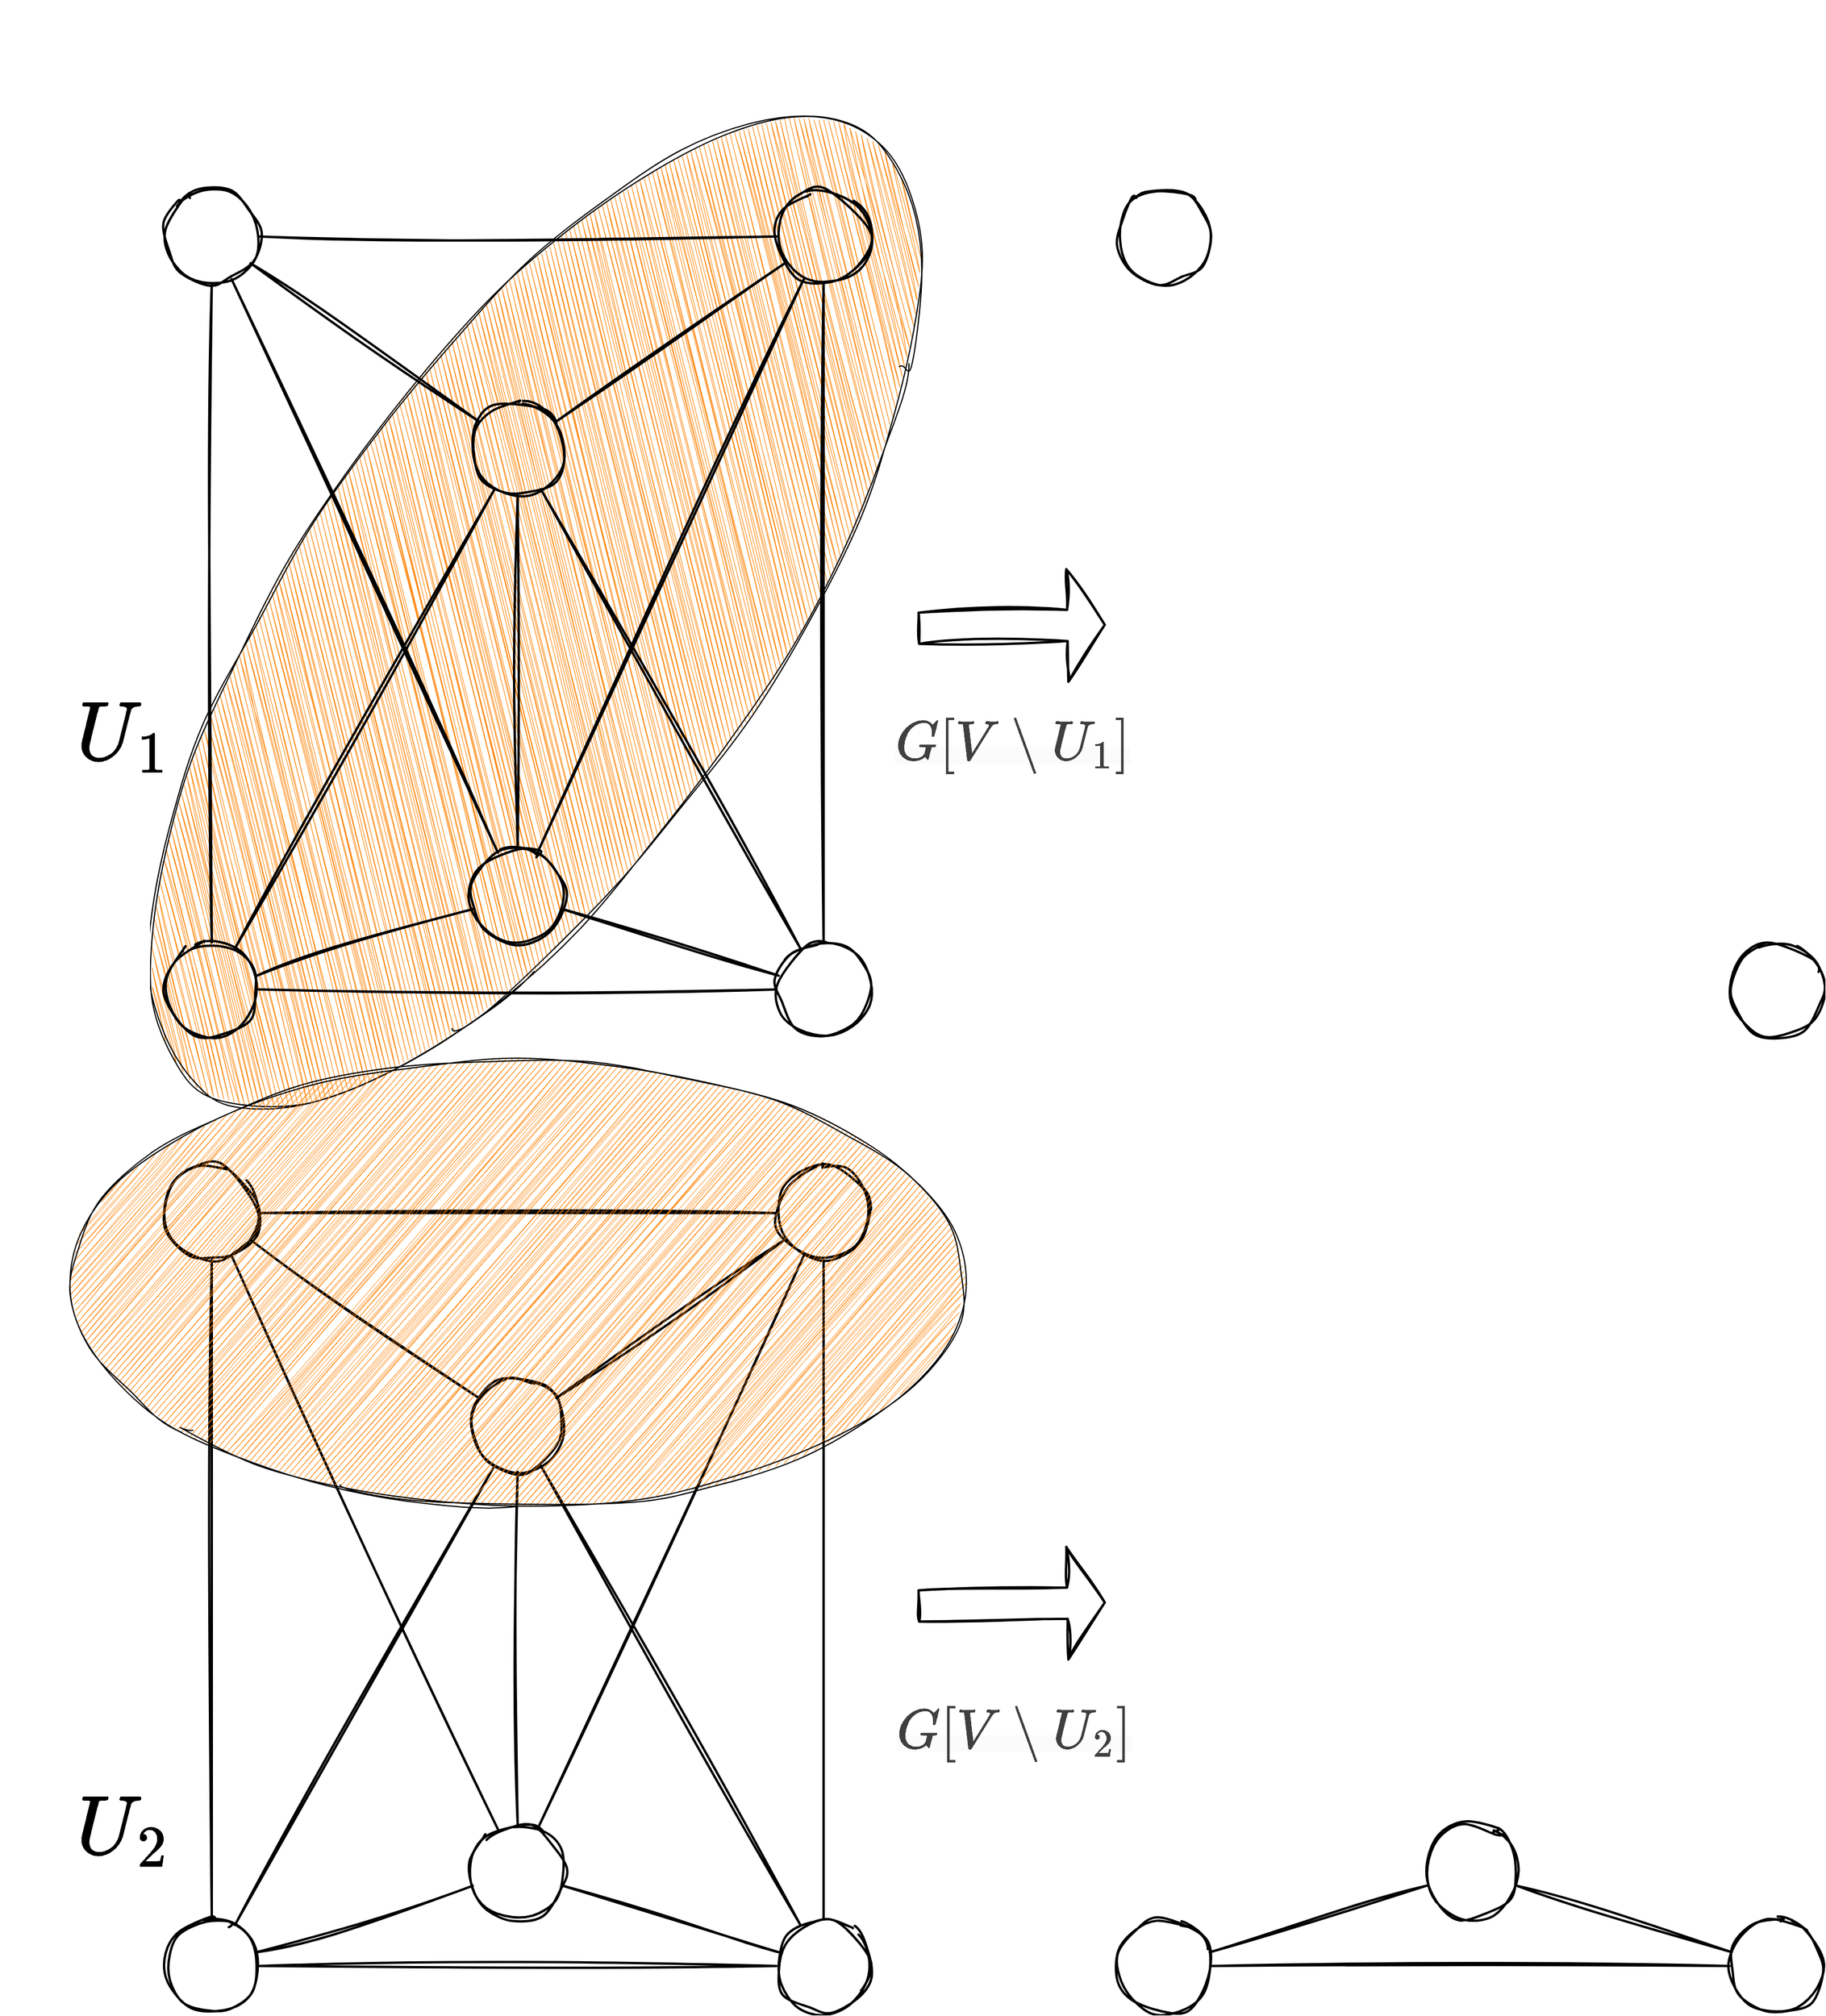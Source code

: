 <mxfile scale="4" border="0">
    <diagram id="xl5XHihS3tdmODuH2ESo" name="Page-1">
        <mxGraphModel dx="3060" dy="2885" grid="1" gridSize="10" guides="1" tooltips="1" connect="1" arrows="1" fold="1" page="1" pageScale="1" pageWidth="1169" pageHeight="827" math="1" shadow="0">
            <root>
                <mxCell id="0"/>
                <mxCell id="1" parent="0"/>
                <mxCell id="61" value="" style="ellipse;whiteSpace=wrap;html=1;rotation=-55;sketch=1;curveFitting=1;jiggle=2;fillStyle=hachure;fillColor=#FF8000;strokeColor=default;direction=west;" parent="1" vertex="1">
                    <mxGeometry x="100" y="200" width="990" height="400" as="geometry"/>
                </mxCell>
                <mxCell id="50" style="edgeStyle=none;html=1;endArrow=none;endFill=0;strokeWidth=2;sketch=1;curveFitting=1;jiggle=2;" parent="1" source="37" target="43" edge="1">
                    <mxGeometry relative="1" as="geometry"/>
                </mxCell>
                <mxCell id="53" style="edgeStyle=none;html=1;endArrow=none;endFill=0;strokeWidth=2;sketch=1;curveFitting=1;jiggle=2;" parent="1" source="37" target="42" edge="1">
                    <mxGeometry relative="1" as="geometry"/>
                </mxCell>
                <mxCell id="37" value="" style="ellipse;whiteSpace=wrap;html=1;aspect=fixed;strokeWidth=2;sketch=1;curveFitting=1;jiggle=2;fillColor=none;" parent="1" vertex="1">
                    <mxGeometry x="280" y="680" width="80" height="80" as="geometry"/>
                </mxCell>
                <mxCell id="48" style="edgeStyle=none;html=1;exitX=0;exitY=0.5;exitDx=0;exitDy=0;entryX=1;entryY=0.5;entryDx=0;entryDy=0;endArrow=none;endFill=0;strokeWidth=2;sketch=1;curveFitting=1;jiggle=2;" parent="1" source="38" target="37" edge="1">
                    <mxGeometry relative="1" as="geometry"/>
                </mxCell>
                <mxCell id="49" style="edgeStyle=none;html=1;endArrow=none;endFill=0;strokeWidth=2;sketch=1;curveFitting=1;jiggle=2;" parent="1" source="38" target="43" edge="1">
                    <mxGeometry relative="1" as="geometry"/>
                </mxCell>
                <mxCell id="54" style="edgeStyle=none;html=1;endArrow=none;endFill=0;strokeWidth=2;sketch=1;curveFitting=1;jiggle=2;" parent="1" source="38" target="42" edge="1">
                    <mxGeometry relative="1" as="geometry"/>
                </mxCell>
                <mxCell id="38" value="" style="ellipse;whiteSpace=wrap;html=1;aspect=fixed;strokeWidth=2;sketch=1;curveFitting=1;jiggle=2;fillColor=none;" parent="1" vertex="1">
                    <mxGeometry x="800" y="680" width="80" height="80" as="geometry"/>
                </mxCell>
                <mxCell id="44" style="edgeStyle=none;html=1;exitX=0.5;exitY=1;exitDx=0;exitDy=0;entryX=0.5;entryY=0;entryDx=0;entryDy=0;endArrow=none;endFill=0;strokeWidth=2;sketch=1;curveFitting=1;jiggle=2;" parent="1" source="40" target="37" edge="1">
                    <mxGeometry relative="1" as="geometry"/>
                </mxCell>
                <mxCell id="45" style="edgeStyle=none;html=1;exitX=1;exitY=0.5;exitDx=0;exitDy=0;entryX=0;entryY=0.5;entryDx=0;entryDy=0;endArrow=none;endFill=0;strokeWidth=2;sketch=1;curveFitting=1;jiggle=2;" parent="1" source="40" target="41" edge="1">
                    <mxGeometry relative="1" as="geometry"/>
                </mxCell>
                <mxCell id="52" style="edgeStyle=none;html=1;endArrow=none;endFill=0;strokeWidth=2;sketch=1;curveFitting=1;jiggle=2;" parent="1" source="40" target="42" edge="1">
                    <mxGeometry relative="1" as="geometry"/>
                </mxCell>
                <mxCell id="40" value="" style="ellipse;whiteSpace=wrap;html=1;aspect=fixed;strokeWidth=2;sketch=1;curveFitting=1;jiggle=2;fillColor=none;" parent="1" vertex="1">
                    <mxGeometry x="280" y="40" width="80" height="80" as="geometry"/>
                </mxCell>
                <mxCell id="46" style="edgeStyle=none;html=1;exitX=0.5;exitY=1;exitDx=0;exitDy=0;entryX=0.5;entryY=0;entryDx=0;entryDy=0;endArrow=none;endFill=0;strokeWidth=2;sketch=1;curveFitting=1;jiggle=2;" parent="1" source="41" target="38" edge="1">
                    <mxGeometry relative="1" as="geometry"/>
                </mxCell>
                <mxCell id="51" style="edgeStyle=none;html=1;endArrow=none;endFill=0;strokeWidth=2;sketch=1;curveFitting=1;jiggle=2;" parent="1" source="41" target="42" edge="1">
                    <mxGeometry relative="1" as="geometry"/>
                </mxCell>
                <mxCell id="56" style="edgeStyle=none;html=1;endArrow=none;endFill=0;strokeWidth=2;sketch=1;curveFitting=1;jiggle=2;" parent="1" source="41" target="43" edge="1">
                    <mxGeometry relative="1" as="geometry"/>
                </mxCell>
                <mxCell id="41" value="" style="ellipse;whiteSpace=wrap;html=1;aspect=fixed;strokeWidth=2;sketch=1;curveFitting=1;jiggle=2;fillColor=none;" parent="1" vertex="1">
                    <mxGeometry x="800" y="40" width="80" height="80" as="geometry"/>
                </mxCell>
                <mxCell id="42" value="" style="ellipse;whiteSpace=wrap;html=1;aspect=fixed;strokeWidth=2;sketch=1;curveFitting=1;jiggle=2;fillColor=none;" parent="1" vertex="1">
                    <mxGeometry x="540" y="220" width="80" height="80" as="geometry"/>
                </mxCell>
                <mxCell id="55" style="edgeStyle=none;html=1;exitX=0.5;exitY=0;exitDx=0;exitDy=0;entryX=0.5;entryY=1;entryDx=0;entryDy=0;strokeWidth=2;endArrow=none;endFill=0;sketch=1;curveFitting=1;jiggle=2;" parent="1" source="43" target="42" edge="1">
                    <mxGeometry relative="1" as="geometry"/>
                </mxCell>
                <mxCell id="57" style="edgeStyle=none;html=1;endArrow=none;endFill=0;strokeWidth=2;sketch=1;curveFitting=1;jiggle=2;" parent="1" source="43" target="40" edge="1">
                    <mxGeometry relative="1" as="geometry"/>
                </mxCell>
                <mxCell id="43" value="" style="ellipse;whiteSpace=wrap;html=1;aspect=fixed;strokeWidth=2;sketch=1;curveFitting=1;jiggle=2;fillColor=none;" parent="1" vertex="1">
                    <mxGeometry x="540" y="600" width="80" height="80" as="geometry"/>
                </mxCell>
                <mxCell id="64" value="&lt;font style=&quot;font-size: 60px;&quot;&gt;\(U_1\)&lt;/font&gt;" style="text;html=1;align=center;verticalAlign=middle;resizable=0;points=[];autosize=1;strokeColor=none;fillColor=none;" parent="1" vertex="1">
                    <mxGeometry x="140" y="460" width="210" height="90" as="geometry"/>
                </mxCell>
                <mxCell id="71" value="" style="ellipse;whiteSpace=wrap;html=1;aspect=fixed;strokeWidth=2;sketch=1;curveFitting=1;jiggle=2;fillColor=none;" parent="1" vertex="1">
                    <mxGeometry x="1610" y="680" width="80" height="80" as="geometry"/>
                </mxCell>
                <mxCell id="75" value="" style="ellipse;whiteSpace=wrap;html=1;aspect=fixed;strokeWidth=2;sketch=1;curveFitting=1;jiggle=2;fillColor=none;" parent="1" vertex="1">
                    <mxGeometry x="1090" y="40" width="80" height="80" as="geometry"/>
                </mxCell>
                <mxCell id="84" style="edgeStyle=none;html=1;endArrow=none;endFill=0;strokeWidth=2;sketch=1;curveFitting=1;jiggle=2;" parent="1" source="86" target="102" edge="1">
                    <mxGeometry relative="1" as="geometry"/>
                </mxCell>
                <mxCell id="85" style="edgeStyle=none;html=1;endArrow=none;endFill=0;strokeWidth=2;sketch=1;curveFitting=1;jiggle=2;" parent="1" source="86" target="99" edge="1">
                    <mxGeometry relative="1" as="geometry"/>
                </mxCell>
                <mxCell id="86" value="" style="ellipse;whiteSpace=wrap;html=1;aspect=fixed;strokeWidth=2;sketch=1;curveFitting=1;jiggle=2;fillColor=none;" parent="1" vertex="1">
                    <mxGeometry x="280" y="1510" width="80" height="80" as="geometry"/>
                </mxCell>
                <mxCell id="87" style="edgeStyle=none;html=1;exitX=0;exitY=0.5;exitDx=0;exitDy=0;entryX=1;entryY=0.5;entryDx=0;entryDy=0;endArrow=none;endFill=0;strokeWidth=2;sketch=1;curveFitting=1;jiggle=2;" parent="1" source="90" target="86" edge="1">
                    <mxGeometry relative="1" as="geometry"/>
                </mxCell>
                <mxCell id="88" style="edgeStyle=none;html=1;endArrow=none;endFill=0;strokeWidth=2;sketch=1;curveFitting=1;jiggle=2;" parent="1" source="90" target="102" edge="1">
                    <mxGeometry relative="1" as="geometry"/>
                </mxCell>
                <mxCell id="89" style="edgeStyle=none;html=1;endArrow=none;endFill=0;strokeWidth=2;sketch=1;curveFitting=1;jiggle=2;" parent="1" source="90" target="99" edge="1">
                    <mxGeometry relative="1" as="geometry"/>
                </mxCell>
                <mxCell id="90" value="" style="ellipse;whiteSpace=wrap;html=1;aspect=fixed;strokeWidth=2;sketch=1;curveFitting=1;jiggle=2;fillColor=none;" parent="1" vertex="1">
                    <mxGeometry x="800" y="1510" width="80" height="80" as="geometry"/>
                </mxCell>
                <mxCell id="91" style="edgeStyle=none;html=1;exitX=0.5;exitY=1;exitDx=0;exitDy=0;entryX=0.5;entryY=0;entryDx=0;entryDy=0;endArrow=none;endFill=0;strokeWidth=2;sketch=1;curveFitting=1;jiggle=2;" parent="1" source="94" target="86" edge="1">
                    <mxGeometry relative="1" as="geometry"/>
                </mxCell>
                <mxCell id="92" style="edgeStyle=none;html=1;exitX=1;exitY=0.5;exitDx=0;exitDy=0;entryX=0;entryY=0.5;entryDx=0;entryDy=0;endArrow=none;endFill=0;strokeWidth=2;sketch=1;curveFitting=1;jiggle=2;" parent="1" source="94" target="98" edge="1">
                    <mxGeometry relative="1" as="geometry"/>
                </mxCell>
                <mxCell id="93" style="edgeStyle=none;html=1;endArrow=none;endFill=0;strokeWidth=2;sketch=1;curveFitting=1;jiggle=2;" parent="1" source="94" target="99" edge="1">
                    <mxGeometry relative="1" as="geometry"/>
                </mxCell>
                <mxCell id="94" value="" style="ellipse;whiteSpace=wrap;html=1;aspect=fixed;strokeWidth=2;sketch=1;curveFitting=1;jiggle=2;fillColor=none;" parent="1" vertex="1">
                    <mxGeometry x="280" y="870" width="80" height="80" as="geometry"/>
                </mxCell>
                <mxCell id="95" style="edgeStyle=none;html=1;exitX=0.5;exitY=1;exitDx=0;exitDy=0;entryX=0.5;entryY=0;entryDx=0;entryDy=0;endArrow=none;endFill=0;strokeWidth=2;sketch=1;curveFitting=1;jiggle=2;" parent="1" source="98" target="90" edge="1">
                    <mxGeometry relative="1" as="geometry"/>
                </mxCell>
                <mxCell id="96" style="edgeStyle=none;html=1;endArrow=none;endFill=0;strokeWidth=2;sketch=1;curveFitting=1;jiggle=2;" parent="1" source="98" target="99" edge="1">
                    <mxGeometry relative="1" as="geometry"/>
                </mxCell>
                <mxCell id="97" style="edgeStyle=none;html=1;endArrow=none;endFill=0;strokeWidth=2;sketch=1;curveFitting=1;jiggle=2;" parent="1" source="98" target="102" edge="1">
                    <mxGeometry relative="1" as="geometry"/>
                </mxCell>
                <mxCell id="98" value="" style="ellipse;whiteSpace=wrap;html=1;aspect=fixed;strokeWidth=2;sketch=1;curveFitting=1;jiggle=2;fillColor=none;" parent="1" vertex="1">
                    <mxGeometry x="800" y="870" width="80" height="80" as="geometry"/>
                </mxCell>
                <mxCell id="99" value="" style="ellipse;whiteSpace=wrap;html=1;aspect=fixed;strokeWidth=2;sketch=1;curveFitting=1;jiggle=2;fillColor=none;" parent="1" vertex="1">
                    <mxGeometry x="540" y="1050" width="80" height="80" as="geometry"/>
                </mxCell>
                <mxCell id="100" style="edgeStyle=none;html=1;exitX=0.5;exitY=0;exitDx=0;exitDy=0;entryX=0.5;entryY=1;entryDx=0;entryDy=0;strokeWidth=2;endArrow=none;endFill=0;sketch=1;curveFitting=1;jiggle=2;" parent="1" source="102" target="99" edge="1">
                    <mxGeometry relative="1" as="geometry"/>
                </mxCell>
                <mxCell id="101" style="edgeStyle=none;html=1;endArrow=none;endFill=0;strokeWidth=2;sketch=1;curveFitting=1;jiggle=2;" parent="1" source="102" target="94" edge="1">
                    <mxGeometry relative="1" as="geometry"/>
                </mxCell>
                <mxCell id="102" value="" style="ellipse;whiteSpace=wrap;html=1;aspect=fixed;strokeWidth=2;sketch=1;curveFitting=1;jiggle=2;fillColor=none;" parent="1" vertex="1">
                    <mxGeometry x="540" y="1430" width="80" height="80" as="geometry"/>
                </mxCell>
                <mxCell id="105" value="" style="ellipse;whiteSpace=wrap;html=1;aspect=fixed;strokeWidth=2;sketch=1;curveFitting=1;jiggle=2;fillColor=none;" parent="1" vertex="1">
                    <mxGeometry x="1090" y="1510" width="80" height="80" as="geometry"/>
                </mxCell>
                <mxCell id="106" style="edgeStyle=none;html=1;exitX=0;exitY=0.5;exitDx=0;exitDy=0;entryX=1;entryY=0.5;entryDx=0;entryDy=0;endArrow=none;endFill=0;strokeWidth=2;sketch=1;curveFitting=1;jiggle=2;" parent="1" source="109" target="105" edge="1">
                    <mxGeometry relative="1" as="geometry"/>
                </mxCell>
                <mxCell id="109" value="" style="ellipse;whiteSpace=wrap;html=1;aspect=fixed;strokeWidth=2;sketch=1;curveFitting=1;jiggle=2;fillColor=none;" parent="1" vertex="1">
                    <mxGeometry x="1610" y="1510" width="80" height="80" as="geometry"/>
                </mxCell>
                <mxCell id="179" value="" style="shape=flexArrow;endArrow=classic;html=1;rounded=1;sketch=1;curveFitting=1;jiggle=2;endWidth=67.273;endSize=9.936;width=25.455;strokeWidth=2;" parent="1" edge="1">
                    <mxGeometry width="50" height="50" relative="1" as="geometry">
                        <mxPoint x="920" y="413" as="sourcePoint"/>
                        <mxPoint x="1080" y="410" as="targetPoint"/>
                    </mxGeometry>
                </mxCell>
                <mxCell id="181" value="" style="ellipse;whiteSpace=wrap;html=1;rotation=0;sketch=1;curveFitting=1;jiggle=2;fillStyle=hachure;fillColor=#FF8000;strokeColor=default;direction=west;" parent="1" vertex="1">
                    <mxGeometry x="200" y="780" width="760" height="380" as="geometry"/>
                </mxCell>
                <mxCell id="183" value="&lt;font style=&quot;font-size: 60px;&quot;&gt;\(U_2\)&lt;/font&gt;" style="text;html=1;align=center;verticalAlign=middle;resizable=0;points=[];autosize=1;strokeColor=none;fillColor=none;" parent="1" vertex="1">
                    <mxGeometry x="140" y="1390" width="210" height="90" as="geometry"/>
                </mxCell>
                <mxCell id="184" value="" style="shape=flexArrow;endArrow=classic;html=1;rounded=1;sketch=1;curveFitting=1;jiggle=2;endWidth=67.273;endSize=9.936;width=25.455;strokeWidth=2;" edge="1" parent="1">
                    <mxGeometry width="50" height="50" relative="1" as="geometry">
                        <mxPoint x="920" y="1244" as="sourcePoint"/>
                        <mxPoint x="1080" y="1241" as="targetPoint"/>
                    </mxGeometry>
                </mxCell>
                <mxCell id="186" value="&lt;span style=&quot;color: rgb(63, 63, 63); font-family: Helvetica; font-style: normal; font-variant-ligatures: normal; font-variant-caps: normal; font-weight: 400; letter-spacing: normal; orphans: 2; text-align: center; text-indent: 0px; text-transform: none; widows: 2; word-spacing: 0px; -webkit-text-stroke-width: 0px; white-space: pre; background-color: rgb(251, 251, 251); text-decoration-thickness: initial; text-decoration-style: initial; text-decoration-color: initial; float: none; display: inline !important;&quot;&gt;&lt;font style=&quot;font-size: 40px;&quot;&gt;\(G[V\setminus{U_1}]\)&lt;/font&gt;&lt;/span&gt;" style="text;whiteSpace=wrap;html=1;" vertex="1" parent="1">
                    <mxGeometry x="899" y="480" width="270" height="80" as="geometry"/>
                </mxCell>
                <mxCell id="187" value="&lt;span style=&quot;color: rgb(63, 63, 63); font-family: Helvetica; font-style: normal; font-variant-ligatures: normal; font-variant-caps: normal; font-weight: 400; letter-spacing: normal; orphans: 2; text-align: center; text-indent: 0px; text-transform: none; widows: 2; word-spacing: 0px; -webkit-text-stroke-width: 0px; white-space: pre; background-color: rgb(251, 251, 251); text-decoration-thickness: initial; text-decoration-style: initial; text-decoration-color: initial; float: none; display: inline !important;&quot;&gt;&lt;font style=&quot;font-size: 40px;&quot;&gt;\(G[V\setminus{U_2}]\)&lt;/font&gt;&lt;/span&gt;" style="text;whiteSpace=wrap;html=1;" vertex="1" parent="1">
                    <mxGeometry x="900" y="1320" width="270" height="80" as="geometry"/>
                </mxCell>
                <mxCell id="188" style="edgeStyle=none;html=1;endArrow=none;endFill=0;strokeWidth=2;sketch=1;curveFitting=1;jiggle=2;" edge="1" parent="1" target="190" source="105">
                    <mxGeometry relative="1" as="geometry">
                        <mxPoint x="1169" y="1538" as="sourcePoint"/>
                    </mxGeometry>
                </mxCell>
                <mxCell id="189" style="edgeStyle=none;html=1;endArrow=none;endFill=0;strokeWidth=2;sketch=1;curveFitting=1;jiggle=2;" edge="1" parent="1" target="190" source="109">
                    <mxGeometry relative="1" as="geometry">
                        <mxPoint x="1613" y="1538" as="sourcePoint"/>
                    </mxGeometry>
                </mxCell>
                <mxCell id="190" value="" style="ellipse;whiteSpace=wrap;html=1;aspect=fixed;strokeWidth=2;sketch=1;curveFitting=1;jiggle=2;fillColor=none;" vertex="1" parent="1">
                    <mxGeometry x="1351" y="1430" width="80" height="80" as="geometry"/>
                </mxCell>
            </root>
        </mxGraphModel>
    </diagram>
</mxfile>
